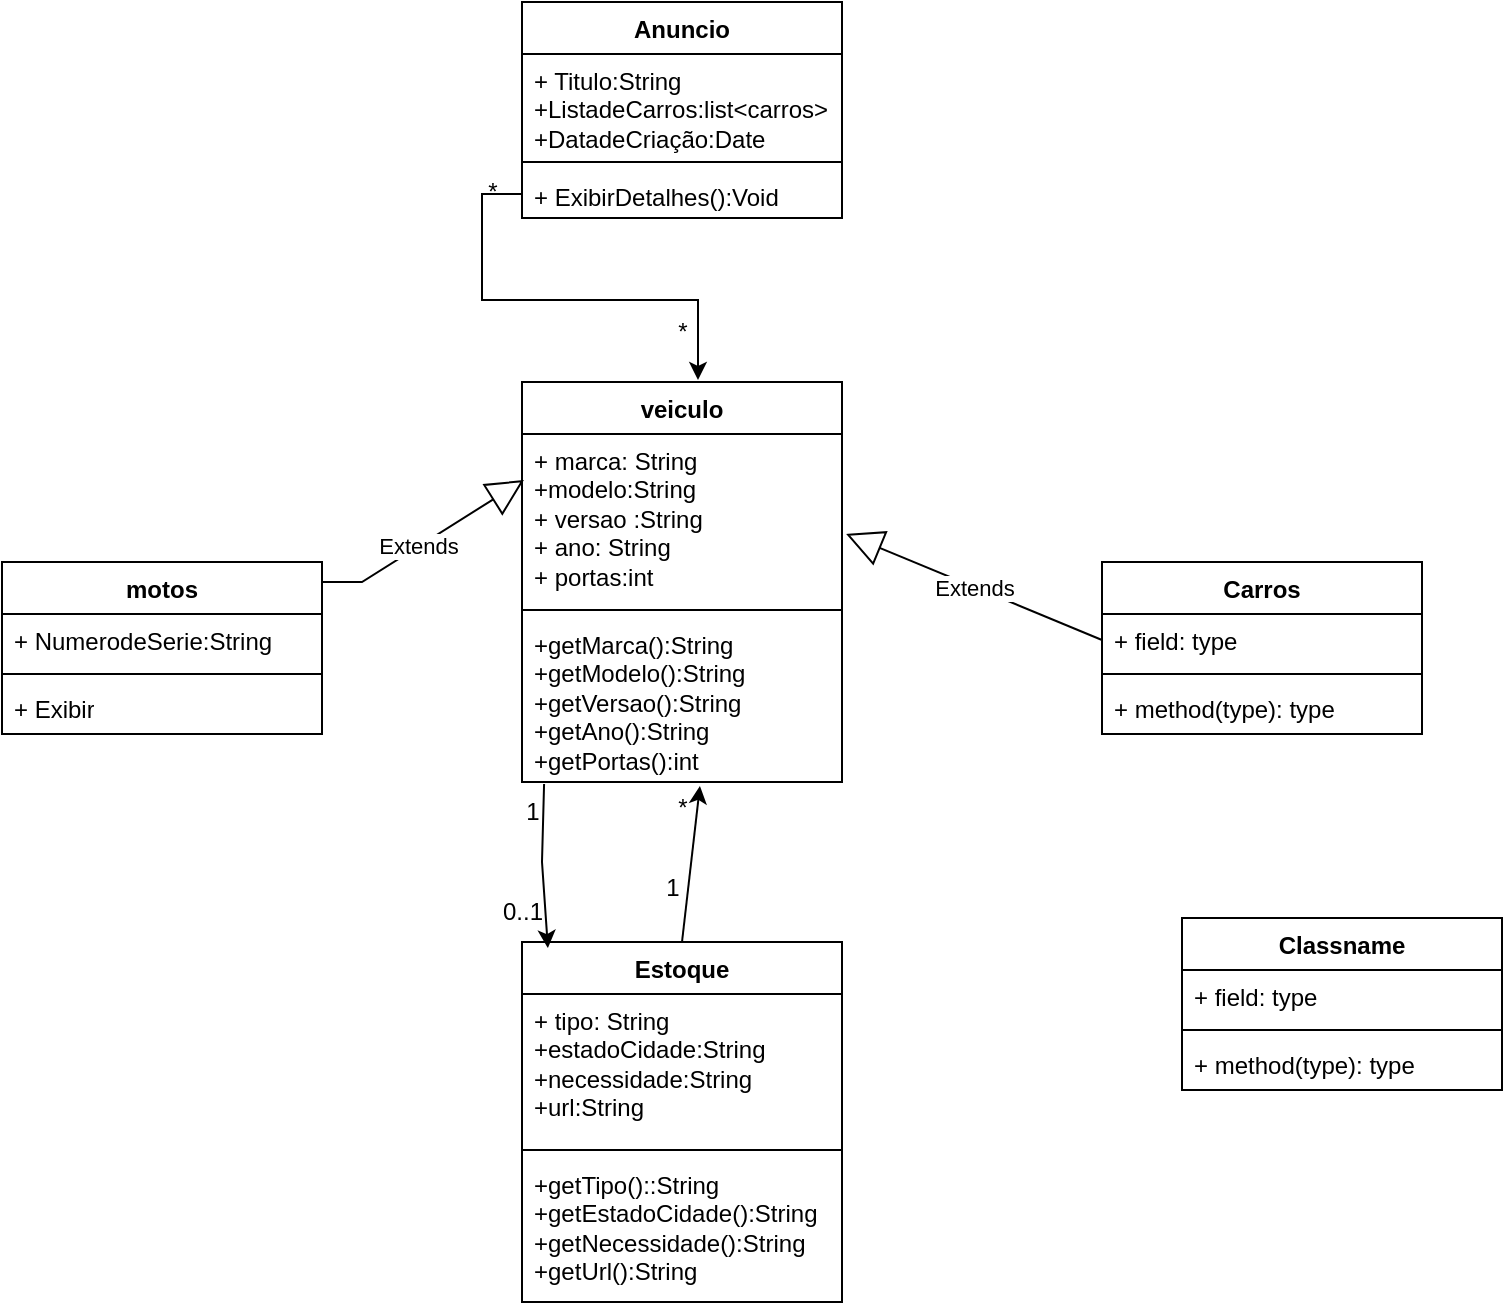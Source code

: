 <mxfile version="21.3.2" type="device">
  <diagram name="Página-1" id="tBsLYXvhua7krhZy3_EZ">
    <mxGraphModel dx="880" dy="484" grid="1" gridSize="10" guides="1" tooltips="1" connect="1" arrows="1" fold="1" page="1" pageScale="1" pageWidth="827" pageHeight="1169" math="0" shadow="0">
      <root>
        <mxCell id="0" />
        <mxCell id="1" parent="0" />
        <mxCell id="gTLsogeVvISidQ29SvgV-1" value="veiculo" style="swimlane;fontStyle=1;align=center;verticalAlign=top;childLayout=stackLayout;horizontal=1;startSize=26;horizontalStack=0;resizeParent=1;resizeParentMax=0;resizeLast=0;collapsible=1;marginBottom=0;whiteSpace=wrap;html=1;" vertex="1" parent="1">
          <mxGeometry x="290" y="210" width="160" height="200" as="geometry" />
        </mxCell>
        <mxCell id="gTLsogeVvISidQ29SvgV-2" value="+ marca: String&lt;br&gt;+modelo:String&lt;br&gt;+ versao :String&lt;br&gt;+ ano: String&lt;br&gt;+ portas:int" style="text;strokeColor=none;fillColor=none;align=left;verticalAlign=top;spacingLeft=4;spacingRight=4;overflow=hidden;rotatable=0;points=[[0,0.5],[1,0.5]];portConstraint=eastwest;whiteSpace=wrap;html=1;" vertex="1" parent="gTLsogeVvISidQ29SvgV-1">
          <mxGeometry y="26" width="160" height="84" as="geometry" />
        </mxCell>
        <mxCell id="gTLsogeVvISidQ29SvgV-3" value="" style="line;strokeWidth=1;fillColor=none;align=left;verticalAlign=middle;spacingTop=-1;spacingLeft=3;spacingRight=3;rotatable=0;labelPosition=right;points=[];portConstraint=eastwest;strokeColor=inherit;" vertex="1" parent="gTLsogeVvISidQ29SvgV-1">
          <mxGeometry y="110" width="160" height="8" as="geometry" />
        </mxCell>
        <mxCell id="gTLsogeVvISidQ29SvgV-4" value="+getMarca():String&lt;br&gt;+getModelo():String&lt;br&gt;+getVersao():String&lt;br&gt;+getAno():String&lt;br&gt;+getPortas():int" style="text;strokeColor=none;fillColor=none;align=left;verticalAlign=top;spacingLeft=4;spacingRight=4;overflow=hidden;rotatable=0;points=[[0,0.5],[1,0.5]];portConstraint=eastwest;whiteSpace=wrap;html=1;" vertex="1" parent="gTLsogeVvISidQ29SvgV-1">
          <mxGeometry y="118" width="160" height="82" as="geometry" />
        </mxCell>
        <mxCell id="gTLsogeVvISidQ29SvgV-9" style="rounded=0;orthogonalLoop=1;jettySize=auto;html=1;exitX=0.5;exitY=0;exitDx=0;exitDy=0;entryX=0.556;entryY=1.024;entryDx=0;entryDy=0;entryPerimeter=0;" edge="1" parent="1" source="gTLsogeVvISidQ29SvgV-5" target="gTLsogeVvISidQ29SvgV-4">
          <mxGeometry relative="1" as="geometry" />
        </mxCell>
        <mxCell id="gTLsogeVvISidQ29SvgV-5" value="Estoque" style="swimlane;fontStyle=1;align=center;verticalAlign=top;childLayout=stackLayout;horizontal=1;startSize=26;horizontalStack=0;resizeParent=1;resizeParentMax=0;resizeLast=0;collapsible=1;marginBottom=0;whiteSpace=wrap;html=1;" vertex="1" parent="1">
          <mxGeometry x="290" y="490" width="160" height="180" as="geometry" />
        </mxCell>
        <mxCell id="gTLsogeVvISidQ29SvgV-6" value="+ tipo: String&lt;br&gt;+estadoCidade:String&lt;br&gt;+necessidade:String&lt;br&gt;+url:String" style="text;strokeColor=none;fillColor=none;align=left;verticalAlign=top;spacingLeft=4;spacingRight=4;overflow=hidden;rotatable=0;points=[[0,0.5],[1,0.5]];portConstraint=eastwest;whiteSpace=wrap;html=1;" vertex="1" parent="gTLsogeVvISidQ29SvgV-5">
          <mxGeometry y="26" width="160" height="74" as="geometry" />
        </mxCell>
        <mxCell id="gTLsogeVvISidQ29SvgV-7" value="" style="line;strokeWidth=1;fillColor=none;align=left;verticalAlign=middle;spacingTop=-1;spacingLeft=3;spacingRight=3;rotatable=0;labelPosition=right;points=[];portConstraint=eastwest;strokeColor=inherit;" vertex="1" parent="gTLsogeVvISidQ29SvgV-5">
          <mxGeometry y="100" width="160" height="8" as="geometry" />
        </mxCell>
        <mxCell id="gTLsogeVvISidQ29SvgV-8" value="+getTipo()::String&lt;br&gt;+getEstadoCidade():String&lt;br&gt;+getNecessidade():String&lt;br&gt;+getUrl():String" style="text;strokeColor=none;fillColor=none;align=left;verticalAlign=top;spacingLeft=4;spacingRight=4;overflow=hidden;rotatable=0;points=[[0,0.5],[1,0.5]];portConstraint=eastwest;whiteSpace=wrap;html=1;" vertex="1" parent="gTLsogeVvISidQ29SvgV-5">
          <mxGeometry y="108" width="160" height="72" as="geometry" />
        </mxCell>
        <mxCell id="gTLsogeVvISidQ29SvgV-10" style="rounded=0;orthogonalLoop=1;jettySize=auto;html=1;exitX=0.069;exitY=1.012;exitDx=0;exitDy=0;exitPerimeter=0;entryX=0.081;entryY=0.017;entryDx=0;entryDy=0;entryPerimeter=0;" edge="1" parent="1" source="gTLsogeVvISidQ29SvgV-4" target="gTLsogeVvISidQ29SvgV-5">
          <mxGeometry relative="1" as="geometry">
            <mxPoint x="310" y="480" as="targetPoint" />
            <Array as="points">
              <mxPoint x="300" y="450" />
            </Array>
          </mxGeometry>
        </mxCell>
        <mxCell id="gTLsogeVvISidQ29SvgV-11" value="1" style="text;html=1;align=center;verticalAlign=middle;resizable=0;points=[];autosize=1;strokeColor=none;fillColor=none;" vertex="1" parent="1">
          <mxGeometry x="280" y="410" width="30" height="30" as="geometry" />
        </mxCell>
        <mxCell id="gTLsogeVvISidQ29SvgV-12" value="0..1" style="text;html=1;align=center;verticalAlign=middle;resizable=0;points=[];autosize=1;strokeColor=none;fillColor=none;" vertex="1" parent="1">
          <mxGeometry x="270" y="460" width="40" height="30" as="geometry" />
        </mxCell>
        <mxCell id="gTLsogeVvISidQ29SvgV-13" value="1" style="text;html=1;align=center;verticalAlign=middle;resizable=0;points=[];autosize=1;strokeColor=none;fillColor=none;" vertex="1" parent="1">
          <mxGeometry x="350" y="448" width="30" height="30" as="geometry" />
        </mxCell>
        <mxCell id="gTLsogeVvISidQ29SvgV-14" value="*" style="text;html=1;align=center;verticalAlign=middle;resizable=0;points=[];autosize=1;strokeColor=none;fillColor=none;" vertex="1" parent="1">
          <mxGeometry x="355" y="408" width="30" height="30" as="geometry" />
        </mxCell>
        <mxCell id="gTLsogeVvISidQ29SvgV-15" value="Anuncio" style="swimlane;fontStyle=1;align=center;verticalAlign=top;childLayout=stackLayout;horizontal=1;startSize=26;horizontalStack=0;resizeParent=1;resizeParentMax=0;resizeLast=0;collapsible=1;marginBottom=0;whiteSpace=wrap;html=1;" vertex="1" parent="1">
          <mxGeometry x="290" y="20" width="160" height="108" as="geometry" />
        </mxCell>
        <mxCell id="gTLsogeVvISidQ29SvgV-16" value="+ Titulo:String&lt;br&gt;+ListadeCarros:list&amp;lt;carros&amp;gt;&lt;br&gt;+DatadeCriação:Date" style="text;strokeColor=none;fillColor=none;align=left;verticalAlign=top;spacingLeft=4;spacingRight=4;overflow=hidden;rotatable=0;points=[[0,0.5],[1,0.5]];portConstraint=eastwest;whiteSpace=wrap;html=1;" vertex="1" parent="gTLsogeVvISidQ29SvgV-15">
          <mxGeometry y="26" width="160" height="50" as="geometry" />
        </mxCell>
        <mxCell id="gTLsogeVvISidQ29SvgV-17" value="" style="line;strokeWidth=1;fillColor=none;align=left;verticalAlign=middle;spacingTop=-1;spacingLeft=3;spacingRight=3;rotatable=0;labelPosition=right;points=[];portConstraint=eastwest;strokeColor=inherit;" vertex="1" parent="gTLsogeVvISidQ29SvgV-15">
          <mxGeometry y="76" width="160" height="8" as="geometry" />
        </mxCell>
        <mxCell id="gTLsogeVvISidQ29SvgV-18" value="+ ExibirDetalhes():Void" style="text;strokeColor=none;fillColor=none;align=left;verticalAlign=top;spacingLeft=4;spacingRight=4;overflow=hidden;rotatable=0;points=[[0,0.5],[1,0.5]];portConstraint=eastwest;whiteSpace=wrap;html=1;" vertex="1" parent="gTLsogeVvISidQ29SvgV-15">
          <mxGeometry y="84" width="160" height="24" as="geometry" />
        </mxCell>
        <mxCell id="gTLsogeVvISidQ29SvgV-20" style="edgeStyle=orthogonalEdgeStyle;rounded=0;orthogonalLoop=1;jettySize=auto;html=1;entryX=0.55;entryY=-0.005;entryDx=0;entryDy=0;entryPerimeter=0;" edge="1" parent="1" source="gTLsogeVvISidQ29SvgV-18" target="gTLsogeVvISidQ29SvgV-1">
          <mxGeometry relative="1" as="geometry" />
        </mxCell>
        <mxCell id="gTLsogeVvISidQ29SvgV-22" value="*" style="text;html=1;align=center;verticalAlign=middle;resizable=0;points=[];autosize=1;strokeColor=none;fillColor=none;" vertex="1" parent="1">
          <mxGeometry x="260" y="100" width="30" height="30" as="geometry" />
        </mxCell>
        <mxCell id="gTLsogeVvISidQ29SvgV-23" value="*" style="text;html=1;align=center;verticalAlign=middle;resizable=0;points=[];autosize=1;strokeColor=none;fillColor=none;" vertex="1" parent="1">
          <mxGeometry x="355" y="170" width="30" height="30" as="geometry" />
        </mxCell>
        <mxCell id="gTLsogeVvISidQ29SvgV-24" value="Extends" style="endArrow=block;endSize=16;endFill=0;html=1;rounded=0;entryX=1.013;entryY=0.595;entryDx=0;entryDy=0;entryPerimeter=0;exitX=0;exitY=0.5;exitDx=0;exitDy=0;" edge="1" parent="1" source="gTLsogeVvISidQ29SvgV-26" target="gTLsogeVvISidQ29SvgV-2">
          <mxGeometry width="160" relative="1" as="geometry">
            <mxPoint x="550" y="250" as="sourcePoint" />
            <mxPoint x="580" y="320" as="targetPoint" />
          </mxGeometry>
        </mxCell>
        <mxCell id="gTLsogeVvISidQ29SvgV-25" value="Carros" style="swimlane;fontStyle=1;align=center;verticalAlign=top;childLayout=stackLayout;horizontal=1;startSize=26;horizontalStack=0;resizeParent=1;resizeParentMax=0;resizeLast=0;collapsible=1;marginBottom=0;whiteSpace=wrap;html=1;" vertex="1" parent="1">
          <mxGeometry x="580" y="300" width="160" height="86" as="geometry" />
        </mxCell>
        <mxCell id="gTLsogeVvISidQ29SvgV-26" value="+ field: type" style="text;strokeColor=none;fillColor=none;align=left;verticalAlign=top;spacingLeft=4;spacingRight=4;overflow=hidden;rotatable=0;points=[[0,0.5],[1,0.5]];portConstraint=eastwest;whiteSpace=wrap;html=1;" vertex="1" parent="gTLsogeVvISidQ29SvgV-25">
          <mxGeometry y="26" width="160" height="26" as="geometry" />
        </mxCell>
        <mxCell id="gTLsogeVvISidQ29SvgV-27" value="" style="line;strokeWidth=1;fillColor=none;align=left;verticalAlign=middle;spacingTop=-1;spacingLeft=3;spacingRight=3;rotatable=0;labelPosition=right;points=[];portConstraint=eastwest;strokeColor=inherit;" vertex="1" parent="gTLsogeVvISidQ29SvgV-25">
          <mxGeometry y="52" width="160" height="8" as="geometry" />
        </mxCell>
        <mxCell id="gTLsogeVvISidQ29SvgV-28" value="+ method(type): type" style="text;strokeColor=none;fillColor=none;align=left;verticalAlign=top;spacingLeft=4;spacingRight=4;overflow=hidden;rotatable=0;points=[[0,0.5],[1,0.5]];portConstraint=eastwest;whiteSpace=wrap;html=1;" vertex="1" parent="gTLsogeVvISidQ29SvgV-25">
          <mxGeometry y="60" width="160" height="26" as="geometry" />
        </mxCell>
        <mxCell id="gTLsogeVvISidQ29SvgV-29" value="Extends" style="endArrow=block;endSize=16;endFill=0;html=1;rounded=0;entryX=0.006;entryY=0.274;entryDx=0;entryDy=0;entryPerimeter=0;" edge="1" parent="1" target="gTLsogeVvISidQ29SvgV-2">
          <mxGeometry width="160" relative="1" as="geometry">
            <mxPoint x="200" y="310" as="sourcePoint" />
            <mxPoint x="190" y="310" as="targetPoint" />
            <Array as="points">
              <mxPoint x="190" y="310" />
              <mxPoint x="210" y="310" />
            </Array>
          </mxGeometry>
        </mxCell>
        <mxCell id="gTLsogeVvISidQ29SvgV-30" value="Classname" style="swimlane;fontStyle=1;align=center;verticalAlign=top;childLayout=stackLayout;horizontal=1;startSize=26;horizontalStack=0;resizeParent=1;resizeParentMax=0;resizeLast=0;collapsible=1;marginBottom=0;whiteSpace=wrap;html=1;" vertex="1" parent="1">
          <mxGeometry x="620" y="478" width="160" height="86" as="geometry" />
        </mxCell>
        <mxCell id="gTLsogeVvISidQ29SvgV-31" value="+ field: type" style="text;strokeColor=none;fillColor=none;align=left;verticalAlign=top;spacingLeft=4;spacingRight=4;overflow=hidden;rotatable=0;points=[[0,0.5],[1,0.5]];portConstraint=eastwest;whiteSpace=wrap;html=1;" vertex="1" parent="gTLsogeVvISidQ29SvgV-30">
          <mxGeometry y="26" width="160" height="26" as="geometry" />
        </mxCell>
        <mxCell id="gTLsogeVvISidQ29SvgV-32" value="" style="line;strokeWidth=1;fillColor=none;align=left;verticalAlign=middle;spacingTop=-1;spacingLeft=3;spacingRight=3;rotatable=0;labelPosition=right;points=[];portConstraint=eastwest;strokeColor=inherit;" vertex="1" parent="gTLsogeVvISidQ29SvgV-30">
          <mxGeometry y="52" width="160" height="8" as="geometry" />
        </mxCell>
        <mxCell id="gTLsogeVvISidQ29SvgV-33" value="+ method(type): type" style="text;strokeColor=none;fillColor=none;align=left;verticalAlign=top;spacingLeft=4;spacingRight=4;overflow=hidden;rotatable=0;points=[[0,0.5],[1,0.5]];portConstraint=eastwest;whiteSpace=wrap;html=1;" vertex="1" parent="gTLsogeVvISidQ29SvgV-30">
          <mxGeometry y="60" width="160" height="26" as="geometry" />
        </mxCell>
        <mxCell id="gTLsogeVvISidQ29SvgV-34" value="motos" style="swimlane;fontStyle=1;align=center;verticalAlign=top;childLayout=stackLayout;horizontal=1;startSize=26;horizontalStack=0;resizeParent=1;resizeParentMax=0;resizeLast=0;collapsible=1;marginBottom=0;whiteSpace=wrap;html=1;" vertex="1" parent="1">
          <mxGeometry x="30" y="300" width="160" height="86" as="geometry" />
        </mxCell>
        <mxCell id="gTLsogeVvISidQ29SvgV-35" value="+ NumerodeSerie:String" style="text;strokeColor=none;fillColor=none;align=left;verticalAlign=top;spacingLeft=4;spacingRight=4;overflow=hidden;rotatable=0;points=[[0,0.5],[1,0.5]];portConstraint=eastwest;whiteSpace=wrap;html=1;" vertex="1" parent="gTLsogeVvISidQ29SvgV-34">
          <mxGeometry y="26" width="160" height="26" as="geometry" />
        </mxCell>
        <mxCell id="gTLsogeVvISidQ29SvgV-36" value="" style="line;strokeWidth=1;fillColor=none;align=left;verticalAlign=middle;spacingTop=-1;spacingLeft=3;spacingRight=3;rotatable=0;labelPosition=right;points=[];portConstraint=eastwest;strokeColor=inherit;" vertex="1" parent="gTLsogeVvISidQ29SvgV-34">
          <mxGeometry y="52" width="160" height="8" as="geometry" />
        </mxCell>
        <mxCell id="gTLsogeVvISidQ29SvgV-37" value="+ Exibir" style="text;strokeColor=none;fillColor=none;align=left;verticalAlign=top;spacingLeft=4;spacingRight=4;overflow=hidden;rotatable=0;points=[[0,0.5],[1,0.5]];portConstraint=eastwest;whiteSpace=wrap;html=1;" vertex="1" parent="gTLsogeVvISidQ29SvgV-34">
          <mxGeometry y="60" width="160" height="26" as="geometry" />
        </mxCell>
      </root>
    </mxGraphModel>
  </diagram>
</mxfile>
